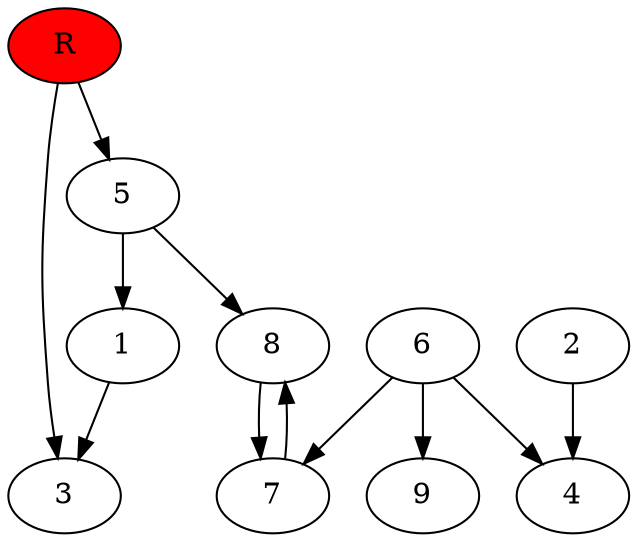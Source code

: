 digraph prb2262 {
	1
	2
	3
	4
	5
	6
	7
	8
	R [fillcolor="#ff0000" style=filled]
	1 -> 3
	2 -> 4
	5 -> 1
	5 -> 8
	6 -> 4
	6 -> 7
	6 -> 9
	7 -> 8
	8 -> 7
	R -> 3
	R -> 5
}
